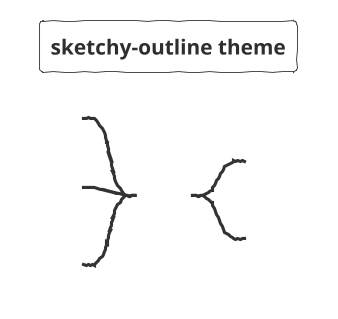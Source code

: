 ' Do not edit
' Theme Gallery
' autogenerated by script
'
@startmindmap
!theme sketchy-outline
title sketchy-outline theme
+ root
**:right_1.1
right_1.2;
++ right_2

left side

-- left_1
-- left_2
**:left_3.1
left_3.2;
@endmindmap
